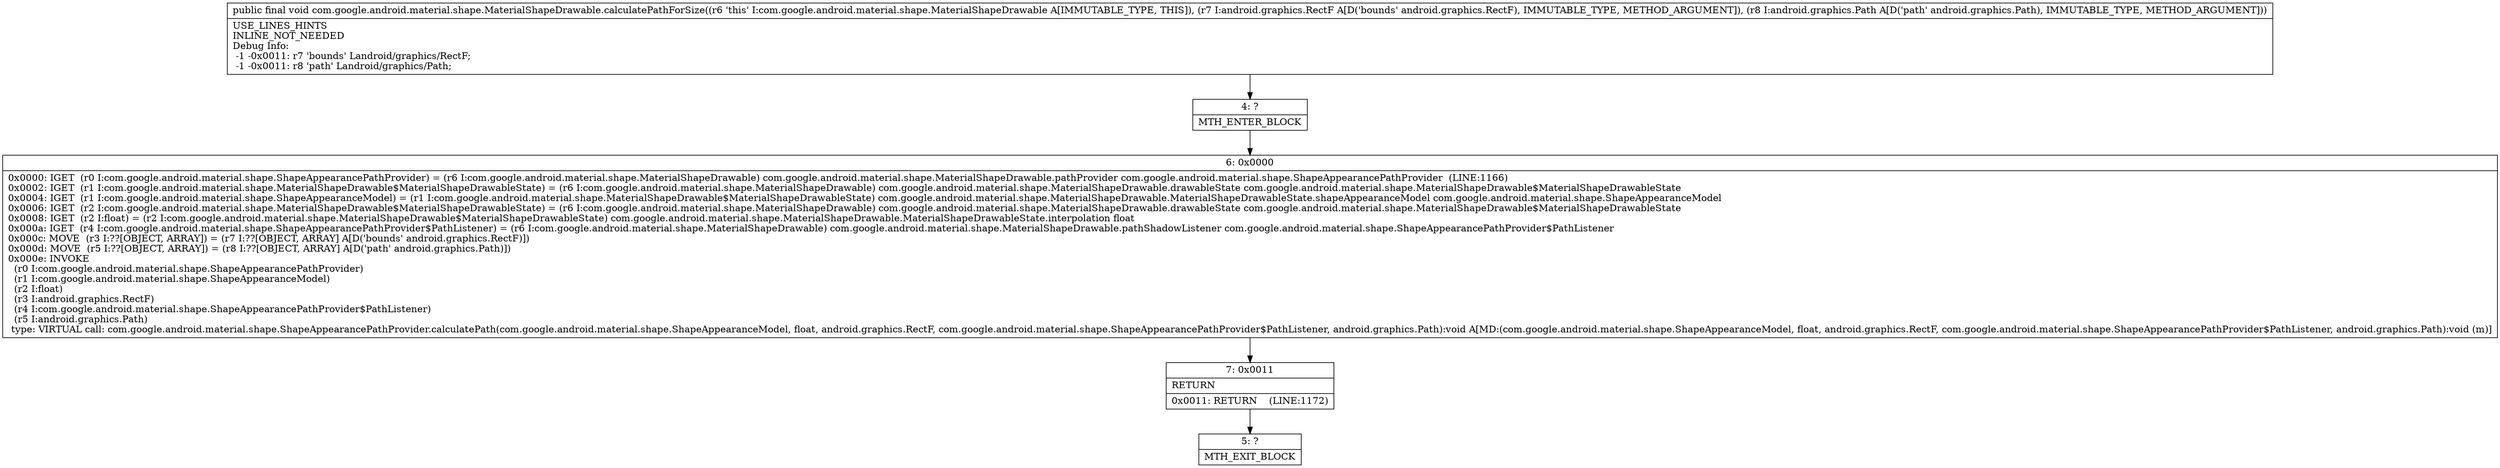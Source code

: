 digraph "CFG forcom.google.android.material.shape.MaterialShapeDrawable.calculatePathForSize(Landroid\/graphics\/RectF;Landroid\/graphics\/Path;)V" {
Node_4 [shape=record,label="{4\:\ ?|MTH_ENTER_BLOCK\l}"];
Node_6 [shape=record,label="{6\:\ 0x0000|0x0000: IGET  (r0 I:com.google.android.material.shape.ShapeAppearancePathProvider) = (r6 I:com.google.android.material.shape.MaterialShapeDrawable) com.google.android.material.shape.MaterialShapeDrawable.pathProvider com.google.android.material.shape.ShapeAppearancePathProvider  (LINE:1166)\l0x0002: IGET  (r1 I:com.google.android.material.shape.MaterialShapeDrawable$MaterialShapeDrawableState) = (r6 I:com.google.android.material.shape.MaterialShapeDrawable) com.google.android.material.shape.MaterialShapeDrawable.drawableState com.google.android.material.shape.MaterialShapeDrawable$MaterialShapeDrawableState \l0x0004: IGET  (r1 I:com.google.android.material.shape.ShapeAppearanceModel) = (r1 I:com.google.android.material.shape.MaterialShapeDrawable$MaterialShapeDrawableState) com.google.android.material.shape.MaterialShapeDrawable.MaterialShapeDrawableState.shapeAppearanceModel com.google.android.material.shape.ShapeAppearanceModel \l0x0006: IGET  (r2 I:com.google.android.material.shape.MaterialShapeDrawable$MaterialShapeDrawableState) = (r6 I:com.google.android.material.shape.MaterialShapeDrawable) com.google.android.material.shape.MaterialShapeDrawable.drawableState com.google.android.material.shape.MaterialShapeDrawable$MaterialShapeDrawableState \l0x0008: IGET  (r2 I:float) = (r2 I:com.google.android.material.shape.MaterialShapeDrawable$MaterialShapeDrawableState) com.google.android.material.shape.MaterialShapeDrawable.MaterialShapeDrawableState.interpolation float \l0x000a: IGET  (r4 I:com.google.android.material.shape.ShapeAppearancePathProvider$PathListener) = (r6 I:com.google.android.material.shape.MaterialShapeDrawable) com.google.android.material.shape.MaterialShapeDrawable.pathShadowListener com.google.android.material.shape.ShapeAppearancePathProvider$PathListener \l0x000c: MOVE  (r3 I:??[OBJECT, ARRAY]) = (r7 I:??[OBJECT, ARRAY] A[D('bounds' android.graphics.RectF)]) \l0x000d: MOVE  (r5 I:??[OBJECT, ARRAY]) = (r8 I:??[OBJECT, ARRAY] A[D('path' android.graphics.Path)]) \l0x000e: INVOKE  \l  (r0 I:com.google.android.material.shape.ShapeAppearancePathProvider)\l  (r1 I:com.google.android.material.shape.ShapeAppearanceModel)\l  (r2 I:float)\l  (r3 I:android.graphics.RectF)\l  (r4 I:com.google.android.material.shape.ShapeAppearancePathProvider$PathListener)\l  (r5 I:android.graphics.Path)\l type: VIRTUAL call: com.google.android.material.shape.ShapeAppearancePathProvider.calculatePath(com.google.android.material.shape.ShapeAppearanceModel, float, android.graphics.RectF, com.google.android.material.shape.ShapeAppearancePathProvider$PathListener, android.graphics.Path):void A[MD:(com.google.android.material.shape.ShapeAppearanceModel, float, android.graphics.RectF, com.google.android.material.shape.ShapeAppearancePathProvider$PathListener, android.graphics.Path):void (m)]\l}"];
Node_7 [shape=record,label="{7\:\ 0x0011|RETURN\l|0x0011: RETURN    (LINE:1172)\l}"];
Node_5 [shape=record,label="{5\:\ ?|MTH_EXIT_BLOCK\l}"];
MethodNode[shape=record,label="{public final void com.google.android.material.shape.MaterialShapeDrawable.calculatePathForSize((r6 'this' I:com.google.android.material.shape.MaterialShapeDrawable A[IMMUTABLE_TYPE, THIS]), (r7 I:android.graphics.RectF A[D('bounds' android.graphics.RectF), IMMUTABLE_TYPE, METHOD_ARGUMENT]), (r8 I:android.graphics.Path A[D('path' android.graphics.Path), IMMUTABLE_TYPE, METHOD_ARGUMENT]))  | USE_LINES_HINTS\lINLINE_NOT_NEEDED\lDebug Info:\l  \-1 \-0x0011: r7 'bounds' Landroid\/graphics\/RectF;\l  \-1 \-0x0011: r8 'path' Landroid\/graphics\/Path;\l}"];
MethodNode -> Node_4;Node_4 -> Node_6;
Node_6 -> Node_7;
Node_7 -> Node_5;
}

